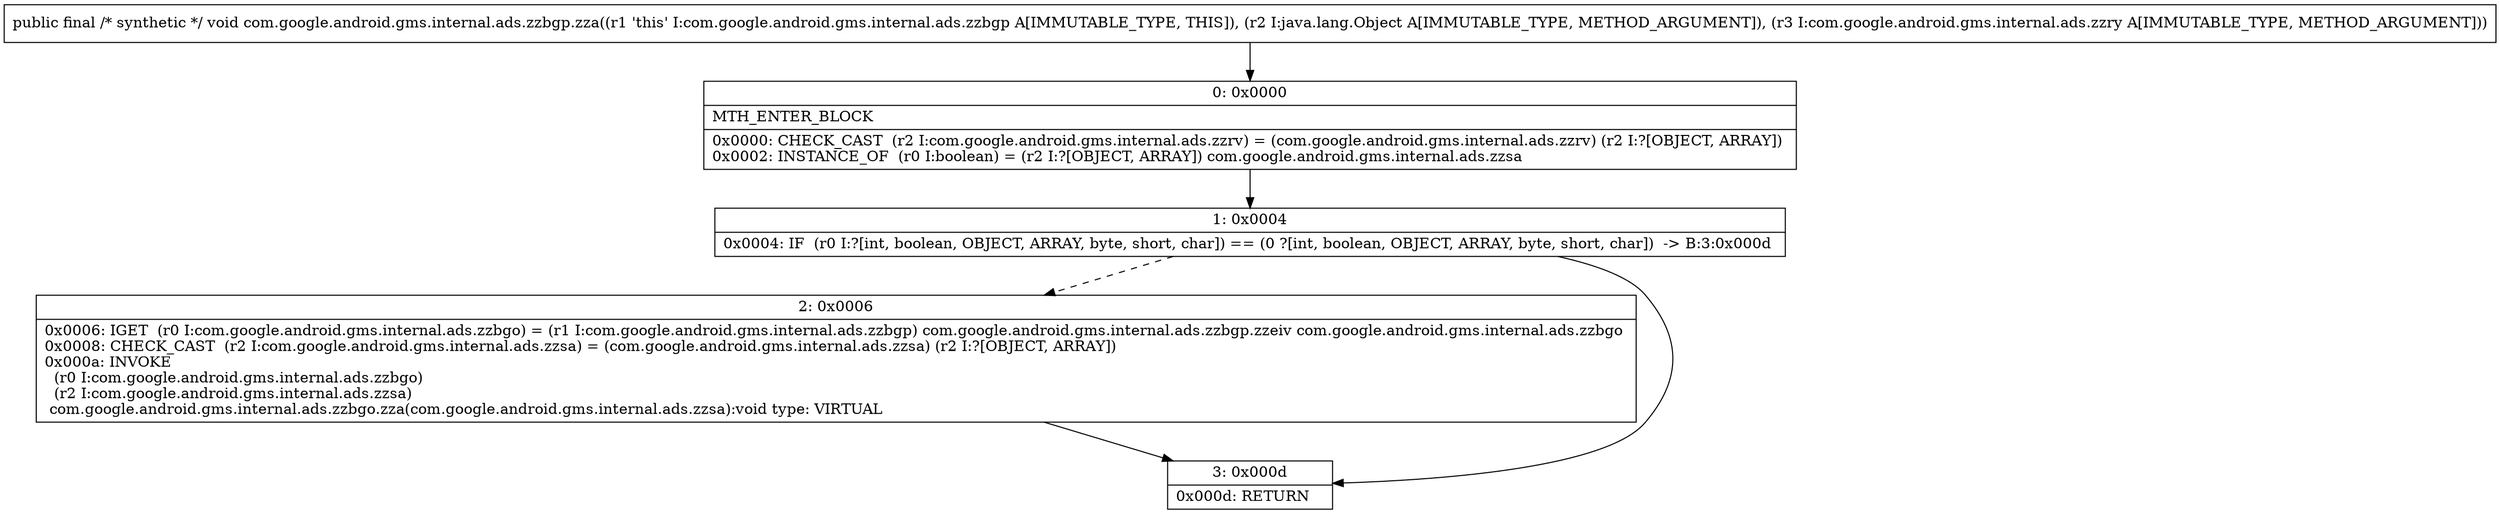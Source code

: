 digraph "CFG forcom.google.android.gms.internal.ads.zzbgp.zza(Ljava\/lang\/Object;Lcom\/google\/android\/gms\/internal\/ads\/zzry;)V" {
Node_0 [shape=record,label="{0\:\ 0x0000|MTH_ENTER_BLOCK\l|0x0000: CHECK_CAST  (r2 I:com.google.android.gms.internal.ads.zzrv) = (com.google.android.gms.internal.ads.zzrv) (r2 I:?[OBJECT, ARRAY]) \l0x0002: INSTANCE_OF  (r0 I:boolean) = (r2 I:?[OBJECT, ARRAY]) com.google.android.gms.internal.ads.zzsa \l}"];
Node_1 [shape=record,label="{1\:\ 0x0004|0x0004: IF  (r0 I:?[int, boolean, OBJECT, ARRAY, byte, short, char]) == (0 ?[int, boolean, OBJECT, ARRAY, byte, short, char])  \-\> B:3:0x000d \l}"];
Node_2 [shape=record,label="{2\:\ 0x0006|0x0006: IGET  (r0 I:com.google.android.gms.internal.ads.zzbgo) = (r1 I:com.google.android.gms.internal.ads.zzbgp) com.google.android.gms.internal.ads.zzbgp.zzeiv com.google.android.gms.internal.ads.zzbgo \l0x0008: CHECK_CAST  (r2 I:com.google.android.gms.internal.ads.zzsa) = (com.google.android.gms.internal.ads.zzsa) (r2 I:?[OBJECT, ARRAY]) \l0x000a: INVOKE  \l  (r0 I:com.google.android.gms.internal.ads.zzbgo)\l  (r2 I:com.google.android.gms.internal.ads.zzsa)\l com.google.android.gms.internal.ads.zzbgo.zza(com.google.android.gms.internal.ads.zzsa):void type: VIRTUAL \l}"];
Node_3 [shape=record,label="{3\:\ 0x000d|0x000d: RETURN   \l}"];
MethodNode[shape=record,label="{public final \/* synthetic *\/ void com.google.android.gms.internal.ads.zzbgp.zza((r1 'this' I:com.google.android.gms.internal.ads.zzbgp A[IMMUTABLE_TYPE, THIS]), (r2 I:java.lang.Object A[IMMUTABLE_TYPE, METHOD_ARGUMENT]), (r3 I:com.google.android.gms.internal.ads.zzry A[IMMUTABLE_TYPE, METHOD_ARGUMENT])) }"];
MethodNode -> Node_0;
Node_0 -> Node_1;
Node_1 -> Node_2[style=dashed];
Node_1 -> Node_3;
Node_2 -> Node_3;
}

